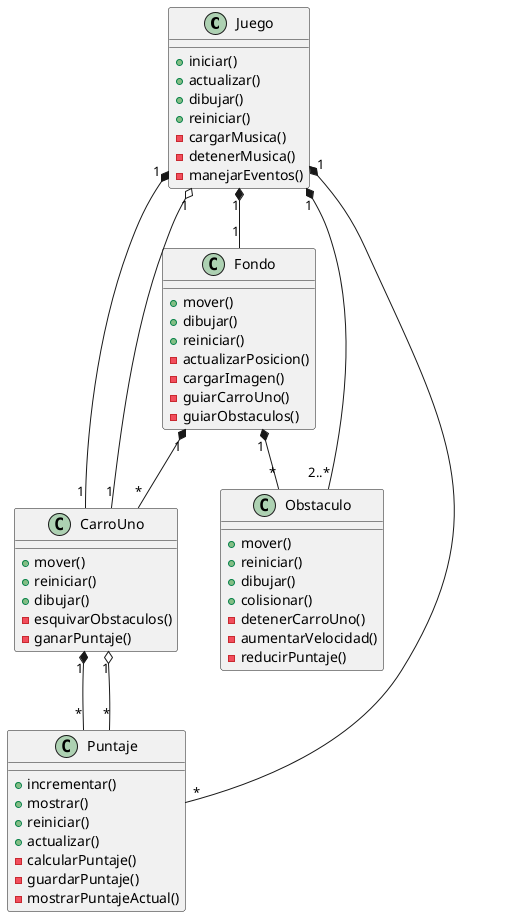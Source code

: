 @startuml DiagramaClasesCarroLoco


class Juego {
  
  
  +iniciar()
  +actualizar()
  +dibujar()
  +reiniciar()
  -cargarMusica()
  -detenerMusica()
  -manejarEventos()
}

class CarroUno {
  
  +mover()
  +reiniciar()
  +dibujar()
  -esquivarObstaculos()
  -ganarPuntaje()

}

class Obstaculo {
  +mover()
  +reiniciar()
  +dibujar()
  +colisionar()
  -detenerCarroUno()
  -aumentarVelocidad()
  -reducirPuntaje()
}
  
  

class Fondo {
  +mover()
  +dibujar()
  +reiniciar()
  -actualizarPosicion()
  -cargarImagen()
  -guiarCarroUno()
  -guiarObstaculos()
  
}

class Puntaje {
  +incrementar()
  +mostrar()
  +reiniciar()
  +actualizar()
  -calcularPuntaje()
  -guardarPuntaje()
  -mostrarPuntajeActual()
  
}


Juego "1" *-- "1" CarroUno          
Juego "1" *-- "2..*" Obstaculo    
Juego "1" *-- "1" Fondo            
Juego "1" *-- "*" Puntaje
Juego "1" o-- "1" CarroUno

CarroUno "1" *-- "*" Puntaje
CarroUno "1" o-- "*" Puntaje



Fondo "1" *-- "*" CarroUno
Fondo "1" *-- "*" Obstaculo





@enduml